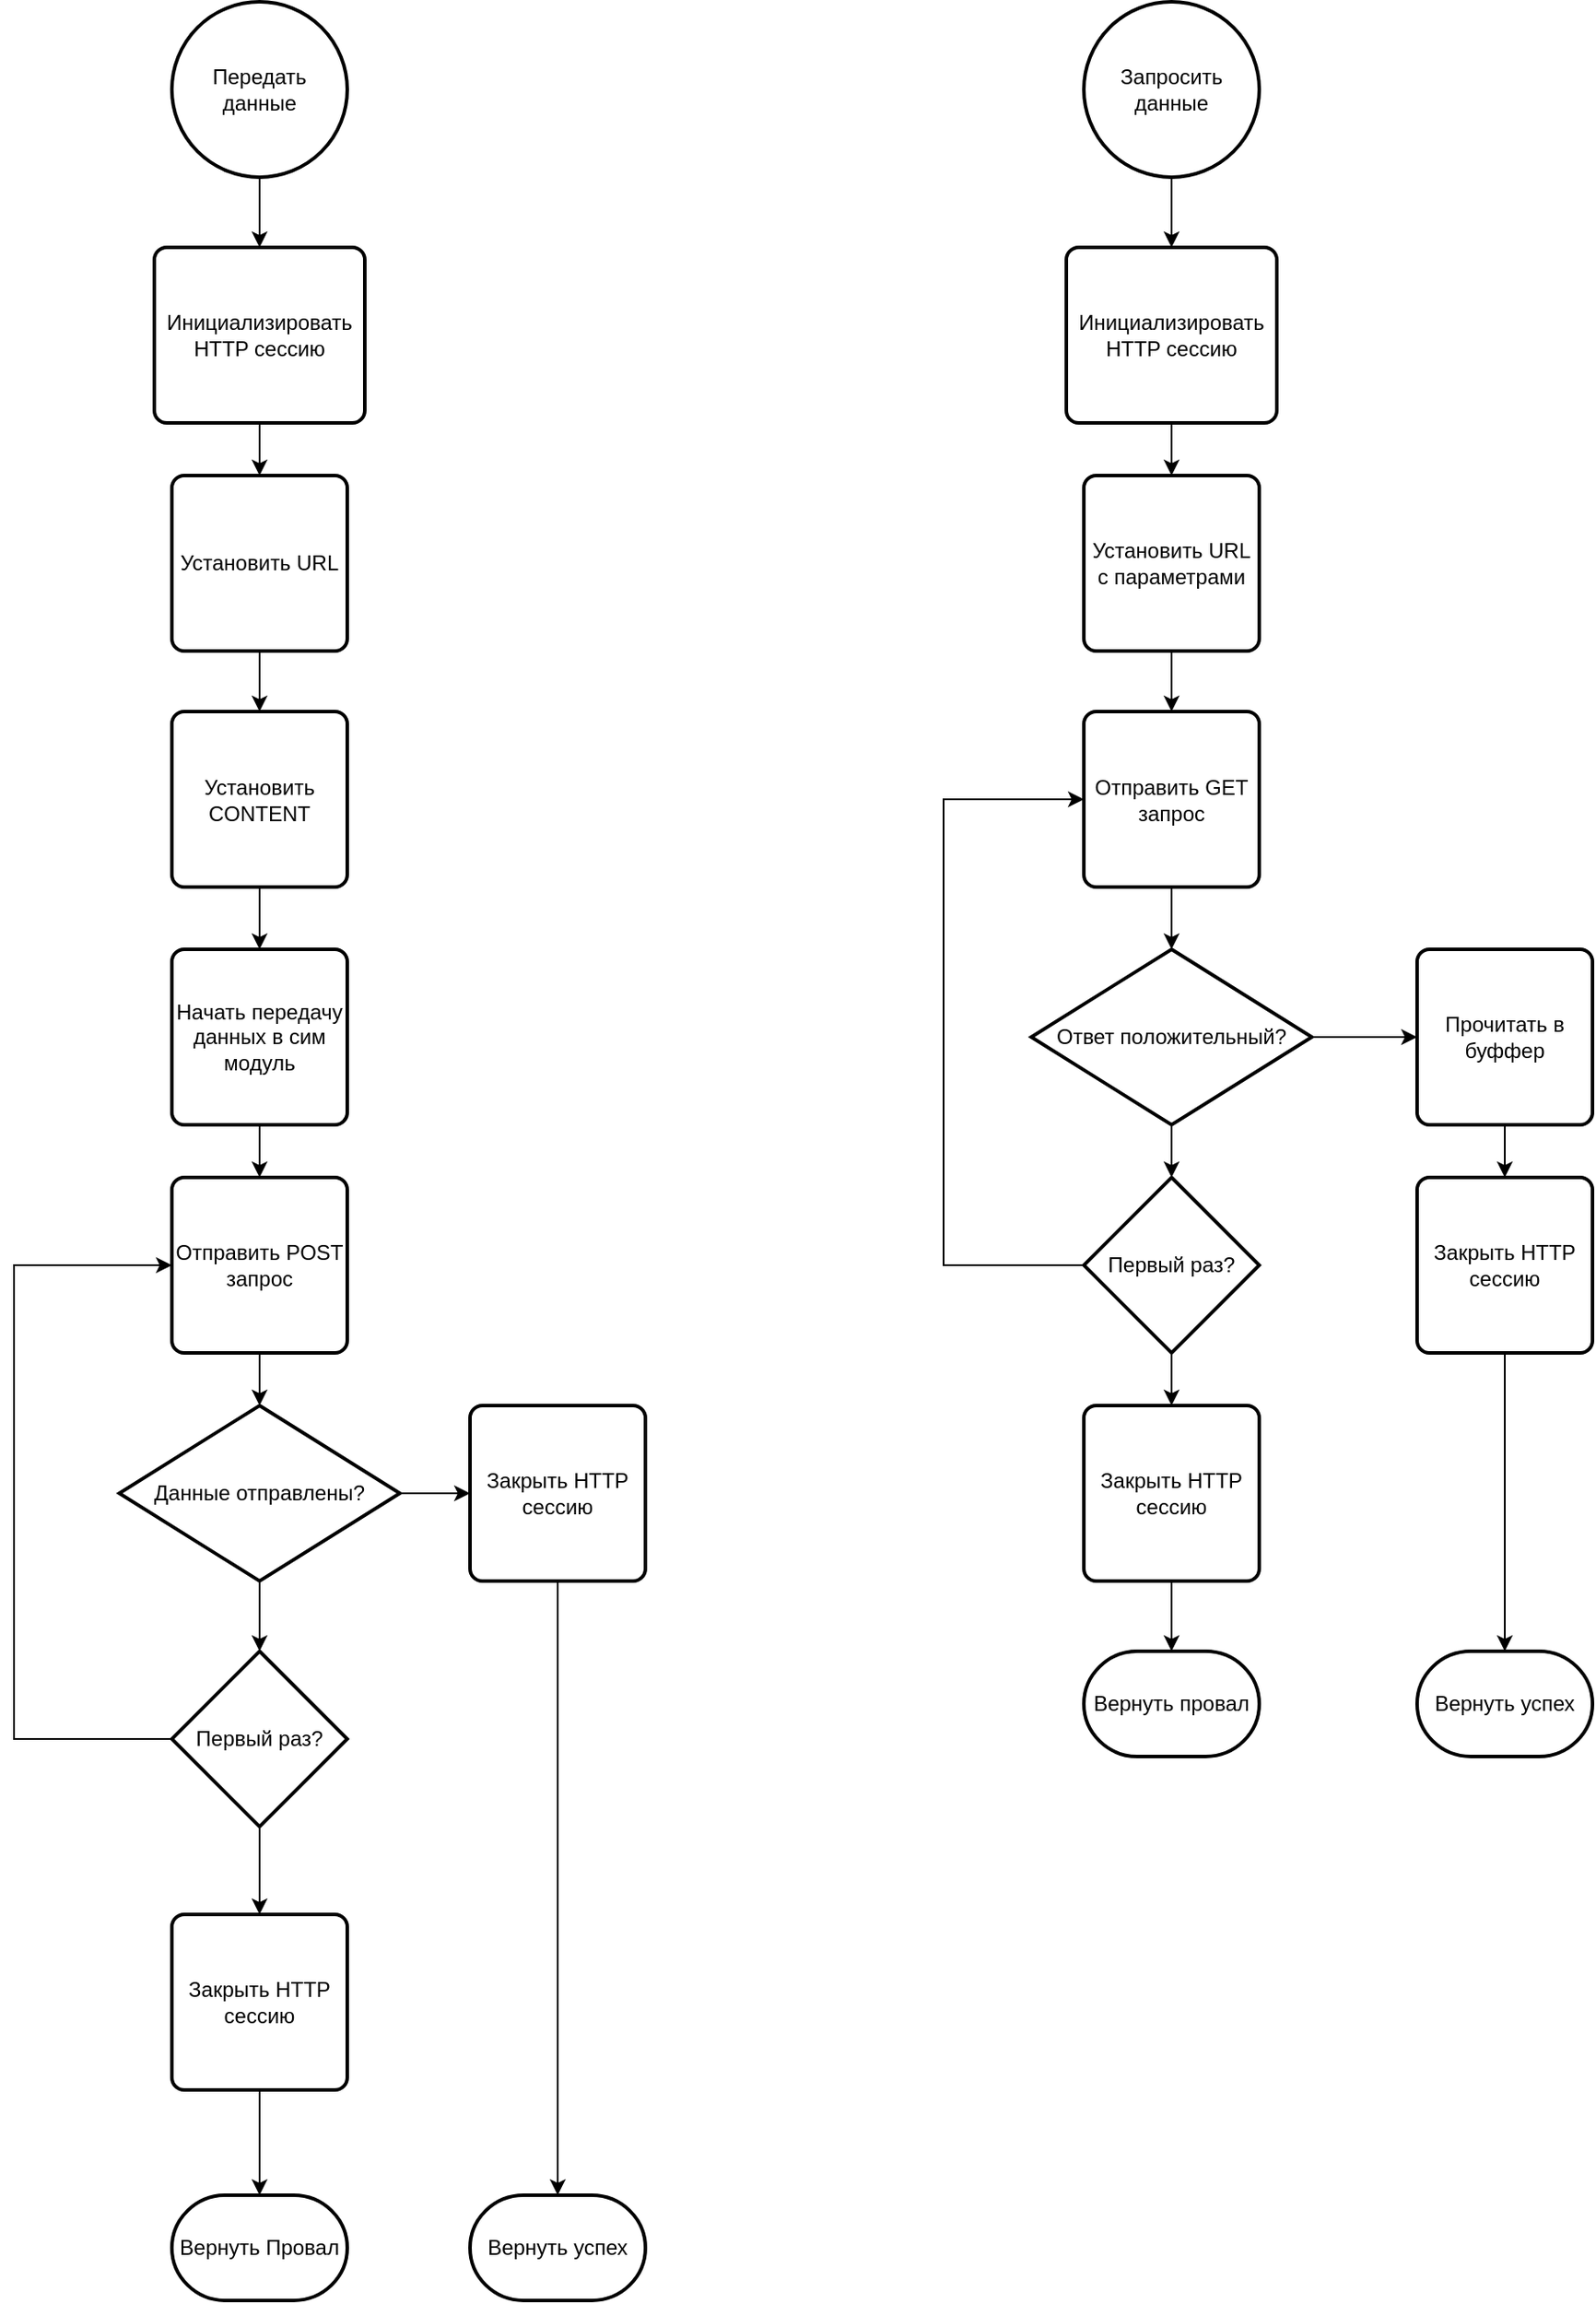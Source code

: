 <mxfile version="13.7.4"><diagram id="8McClxTmgO6xKV-j7NmU" name="Page-1"><mxGraphModel dx="1382" dy="795" grid="1" gridSize="10" guides="1" tooltips="1" connect="1" arrows="1" fold="1" page="1" pageScale="1" pageWidth="827" pageHeight="1169" math="0" shadow="0"><root><mxCell id="0"/><mxCell id="1" parent="0"/><mxCell id="XV-bRAK1SZMY_ka8T-fK-81" style="edgeStyle=orthogonalEdgeStyle;rounded=0;orthogonalLoop=1;jettySize=auto;html=1;entryX=0.5;entryY=0;entryDx=0;entryDy=0;" edge="1" parent="1" source="XV-bRAK1SZMY_ka8T-fK-62" target="XV-bRAK1SZMY_ka8T-fK-63"><mxGeometry relative="1" as="geometry"/></mxCell><mxCell id="XV-bRAK1SZMY_ka8T-fK-62" value="Передать данные" style="strokeWidth=2;html=1;shape=mxgraph.flowchart.start_2;whiteSpace=wrap;" vertex="1" parent="1"><mxGeometry x="110" y="20" width="100" height="100" as="geometry"/></mxCell><mxCell id="XV-bRAK1SZMY_ka8T-fK-80" style="edgeStyle=orthogonalEdgeStyle;rounded=0;orthogonalLoop=1;jettySize=auto;html=1;entryX=0.5;entryY=0;entryDx=0;entryDy=0;" edge="1" parent="1" source="XV-bRAK1SZMY_ka8T-fK-63" target="XV-bRAK1SZMY_ka8T-fK-64"><mxGeometry relative="1" as="geometry"/></mxCell><mxCell id="XV-bRAK1SZMY_ka8T-fK-63" value="Инициализировать HTTP сессию" style="rounded=1;whiteSpace=wrap;html=1;absoluteArcSize=1;arcSize=14;strokeWidth=2;" vertex="1" parent="1"><mxGeometry x="100" y="160" width="120" height="100" as="geometry"/></mxCell><mxCell id="XV-bRAK1SZMY_ka8T-fK-79" style="edgeStyle=orthogonalEdgeStyle;rounded=0;orthogonalLoop=1;jettySize=auto;html=1;entryX=0.5;entryY=0;entryDx=0;entryDy=0;" edge="1" parent="1" source="XV-bRAK1SZMY_ka8T-fK-64" target="XV-bRAK1SZMY_ka8T-fK-65"><mxGeometry relative="1" as="geometry"/></mxCell><mxCell id="XV-bRAK1SZMY_ka8T-fK-64" value="Установить URL" style="rounded=1;whiteSpace=wrap;html=1;absoluteArcSize=1;arcSize=14;strokeWidth=2;" vertex="1" parent="1"><mxGeometry x="110" y="290" width="100" height="100" as="geometry"/></mxCell><mxCell id="XV-bRAK1SZMY_ka8T-fK-78" style="edgeStyle=orthogonalEdgeStyle;rounded=0;orthogonalLoop=1;jettySize=auto;html=1;entryX=0.5;entryY=0;entryDx=0;entryDy=0;" edge="1" parent="1" source="XV-bRAK1SZMY_ka8T-fK-65" target="XV-bRAK1SZMY_ka8T-fK-66"><mxGeometry relative="1" as="geometry"/></mxCell><mxCell id="XV-bRAK1SZMY_ka8T-fK-65" value="Установить CONTENT" style="rounded=1;whiteSpace=wrap;html=1;absoluteArcSize=1;arcSize=14;strokeWidth=2;" vertex="1" parent="1"><mxGeometry x="110" y="424.5" width="100" height="100" as="geometry"/></mxCell><mxCell id="XV-bRAK1SZMY_ka8T-fK-77" style="edgeStyle=orthogonalEdgeStyle;rounded=0;orthogonalLoop=1;jettySize=auto;html=1;entryX=0.5;entryY=0;entryDx=0;entryDy=0;" edge="1" parent="1" source="XV-bRAK1SZMY_ka8T-fK-66" target="XV-bRAK1SZMY_ka8T-fK-67"><mxGeometry relative="1" as="geometry"/></mxCell><mxCell id="XV-bRAK1SZMY_ka8T-fK-66" value="Начать передачу данных в сим модуль" style="rounded=1;whiteSpace=wrap;html=1;absoluteArcSize=1;arcSize=14;strokeWidth=2;" vertex="1" parent="1"><mxGeometry x="110" y="560" width="100" height="100" as="geometry"/></mxCell><mxCell id="XV-bRAK1SZMY_ka8T-fK-76" style="edgeStyle=orthogonalEdgeStyle;rounded=0;orthogonalLoop=1;jettySize=auto;html=1;entryX=0.5;entryY=0;entryDx=0;entryDy=0;entryPerimeter=0;" edge="1" parent="1" source="XV-bRAK1SZMY_ka8T-fK-67" target="XV-bRAK1SZMY_ka8T-fK-68"><mxGeometry relative="1" as="geometry"/></mxCell><mxCell id="XV-bRAK1SZMY_ka8T-fK-67" value="Отправить POST запрос" style="rounded=1;whiteSpace=wrap;html=1;absoluteArcSize=1;arcSize=14;strokeWidth=2;" vertex="1" parent="1"><mxGeometry x="110" y="690" width="100" height="100" as="geometry"/></mxCell><mxCell id="XV-bRAK1SZMY_ka8T-fK-82" style="edgeStyle=orthogonalEdgeStyle;rounded=0;orthogonalLoop=1;jettySize=auto;html=1;entryX=0.5;entryY=0;entryDx=0;entryDy=0;entryPerimeter=0;" edge="1" parent="1" source="XV-bRAK1SZMY_ka8T-fK-68" target="XV-bRAK1SZMY_ka8T-fK-72"><mxGeometry relative="1" as="geometry"/></mxCell><mxCell id="XV-bRAK1SZMY_ka8T-fK-87" style="edgeStyle=orthogonalEdgeStyle;rounded=0;orthogonalLoop=1;jettySize=auto;html=1;entryX=0;entryY=0.5;entryDx=0;entryDy=0;" edge="1" parent="1" source="XV-bRAK1SZMY_ka8T-fK-68" target="XV-bRAK1SZMY_ka8T-fK-84"><mxGeometry relative="1" as="geometry"/></mxCell><mxCell id="XV-bRAK1SZMY_ka8T-fK-68" value="Данные отправлены?" style="strokeWidth=2;html=1;shape=mxgraph.flowchart.decision;whiteSpace=wrap;" vertex="1" parent="1"><mxGeometry x="80" y="820" width="160" height="100" as="geometry"/></mxCell><mxCell id="XV-bRAK1SZMY_ka8T-fK-69" value="Вернуть успех" style="strokeWidth=2;html=1;shape=mxgraph.flowchart.terminator;whiteSpace=wrap;" vertex="1" parent="1"><mxGeometry x="280" y="1270" width="100" height="60" as="geometry"/></mxCell><mxCell id="XV-bRAK1SZMY_ka8T-fK-74" style="edgeStyle=orthogonalEdgeStyle;rounded=0;orthogonalLoop=1;jettySize=auto;html=1;entryX=0;entryY=0.5;entryDx=0;entryDy=0;exitX=0;exitY=0.5;exitDx=0;exitDy=0;exitPerimeter=0;" edge="1" parent="1" source="XV-bRAK1SZMY_ka8T-fK-72" target="XV-bRAK1SZMY_ka8T-fK-67"><mxGeometry relative="1" as="geometry"><Array as="points"><mxPoint x="20" y="1010"/><mxPoint x="20" y="740"/></Array></mxGeometry></mxCell><mxCell id="XV-bRAK1SZMY_ka8T-fK-86" style="edgeStyle=orthogonalEdgeStyle;rounded=0;orthogonalLoop=1;jettySize=auto;html=1;" edge="1" parent="1" source="XV-bRAK1SZMY_ka8T-fK-72" target="XV-bRAK1SZMY_ka8T-fK-85"><mxGeometry relative="1" as="geometry"/></mxCell><mxCell id="XV-bRAK1SZMY_ka8T-fK-72" value="Первый раз?" style="strokeWidth=2;html=1;shape=mxgraph.flowchart.decision;whiteSpace=wrap;" vertex="1" parent="1"><mxGeometry x="110" y="960" width="100" height="100" as="geometry"/></mxCell><mxCell id="XV-bRAK1SZMY_ka8T-fK-83" value="Вернуть Провал" style="strokeWidth=2;html=1;shape=mxgraph.flowchart.terminator;whiteSpace=wrap;" vertex="1" parent="1"><mxGeometry x="110" y="1270" width="100" height="60" as="geometry"/></mxCell><mxCell id="XV-bRAK1SZMY_ka8T-fK-116" style="edgeStyle=orthogonalEdgeStyle;rounded=0;orthogonalLoop=1;jettySize=auto;html=1;" edge="1" parent="1" source="XV-bRAK1SZMY_ka8T-fK-84" target="XV-bRAK1SZMY_ka8T-fK-69"><mxGeometry relative="1" as="geometry"/></mxCell><mxCell id="XV-bRAK1SZMY_ka8T-fK-84" value="&lt;span&gt;Закрыть HTTP сессию&lt;/span&gt;" style="rounded=1;whiteSpace=wrap;html=1;absoluteArcSize=1;arcSize=14;strokeWidth=2;" vertex="1" parent="1"><mxGeometry x="280" y="820" width="100" height="100" as="geometry"/></mxCell><mxCell id="XV-bRAK1SZMY_ka8T-fK-115" style="edgeStyle=orthogonalEdgeStyle;rounded=0;orthogonalLoop=1;jettySize=auto;html=1;entryX=0.5;entryY=0;entryDx=0;entryDy=0;entryPerimeter=0;" edge="1" parent="1" source="XV-bRAK1SZMY_ka8T-fK-85" target="XV-bRAK1SZMY_ka8T-fK-83"><mxGeometry relative="1" as="geometry"/></mxCell><mxCell id="XV-bRAK1SZMY_ka8T-fK-85" value="&lt;span&gt;Закрыть HTTP сессию&lt;/span&gt;" style="rounded=1;whiteSpace=wrap;html=1;absoluteArcSize=1;arcSize=14;strokeWidth=2;" vertex="1" parent="1"><mxGeometry x="110" y="1110" width="100" height="100" as="geometry"/></mxCell><mxCell id="XV-bRAK1SZMY_ka8T-fK-106" style="edgeStyle=orthogonalEdgeStyle;rounded=0;orthogonalLoop=1;jettySize=auto;html=1;exitX=0.5;exitY=1;exitDx=0;exitDy=0;exitPerimeter=0;entryX=0.5;entryY=0;entryDx=0;entryDy=0;" edge="1" parent="1" source="XV-bRAK1SZMY_ka8T-fK-90" target="XV-bRAK1SZMY_ka8T-fK-91"><mxGeometry relative="1" as="geometry"/></mxCell><mxCell id="XV-bRAK1SZMY_ka8T-fK-90" value="Запросить данные" style="strokeWidth=2;html=1;shape=mxgraph.flowchart.start_2;whiteSpace=wrap;" vertex="1" parent="1"><mxGeometry x="630" y="20" width="100" height="100" as="geometry"/></mxCell><mxCell id="XV-bRAK1SZMY_ka8T-fK-107" style="edgeStyle=orthogonalEdgeStyle;rounded=0;orthogonalLoop=1;jettySize=auto;html=1;entryX=0.5;entryY=0;entryDx=0;entryDy=0;" edge="1" parent="1" source="XV-bRAK1SZMY_ka8T-fK-91" target="XV-bRAK1SZMY_ka8T-fK-92"><mxGeometry relative="1" as="geometry"/></mxCell><mxCell id="XV-bRAK1SZMY_ka8T-fK-91" value="Инициализировать HTTP сессию" style="rounded=1;whiteSpace=wrap;html=1;absoluteArcSize=1;arcSize=14;strokeWidth=2;" vertex="1" parent="1"><mxGeometry x="620" y="160" width="120" height="100" as="geometry"/></mxCell><mxCell id="XV-bRAK1SZMY_ka8T-fK-108" style="edgeStyle=orthogonalEdgeStyle;rounded=0;orthogonalLoop=1;jettySize=auto;html=1;entryX=0.5;entryY=0;entryDx=0;entryDy=0;" edge="1" parent="1" source="XV-bRAK1SZMY_ka8T-fK-92" target="XV-bRAK1SZMY_ka8T-fK-93"><mxGeometry relative="1" as="geometry"/></mxCell><mxCell id="XV-bRAK1SZMY_ka8T-fK-92" value="Установить URL&lt;br&gt;с параметрами" style="rounded=1;whiteSpace=wrap;html=1;absoluteArcSize=1;arcSize=14;strokeWidth=2;" vertex="1" parent="1"><mxGeometry x="630" y="290" width="100" height="100" as="geometry"/></mxCell><mxCell id="XV-bRAK1SZMY_ka8T-fK-104" style="edgeStyle=orthogonalEdgeStyle;rounded=0;orthogonalLoop=1;jettySize=auto;html=1;entryX=0.5;entryY=0;entryDx=0;entryDy=0;entryPerimeter=0;" edge="1" parent="1" source="XV-bRAK1SZMY_ka8T-fK-93" target="XV-bRAK1SZMY_ka8T-fK-94"><mxGeometry relative="1" as="geometry"/></mxCell><mxCell id="XV-bRAK1SZMY_ka8T-fK-93" value="Отправить GET запрос" style="rounded=1;whiteSpace=wrap;html=1;absoluteArcSize=1;arcSize=14;strokeWidth=2;" vertex="1" parent="1"><mxGeometry x="630" y="424.5" width="100" height="100" as="geometry"/></mxCell><mxCell id="XV-bRAK1SZMY_ka8T-fK-102" style="edgeStyle=orthogonalEdgeStyle;rounded=0;orthogonalLoop=1;jettySize=auto;html=1;entryX=0;entryY=0.5;entryDx=0;entryDy=0;" edge="1" parent="1" source="XV-bRAK1SZMY_ka8T-fK-94" target="XV-bRAK1SZMY_ka8T-fK-95"><mxGeometry relative="1" as="geometry"/></mxCell><mxCell id="XV-bRAK1SZMY_ka8T-fK-103" style="edgeStyle=orthogonalEdgeStyle;rounded=0;orthogonalLoop=1;jettySize=auto;html=1;entryX=0.5;entryY=0;entryDx=0;entryDy=0;entryPerimeter=0;" edge="1" parent="1" source="XV-bRAK1SZMY_ka8T-fK-94" target="XV-bRAK1SZMY_ka8T-fK-97"><mxGeometry relative="1" as="geometry"/></mxCell><mxCell id="XV-bRAK1SZMY_ka8T-fK-94" value="Ответ положительный?" style="strokeWidth=2;html=1;shape=mxgraph.flowchart.decision;whiteSpace=wrap;" vertex="1" parent="1"><mxGeometry x="600" y="560" width="160" height="100" as="geometry"/></mxCell><mxCell id="XV-bRAK1SZMY_ka8T-fK-113" style="edgeStyle=orthogonalEdgeStyle;rounded=0;orthogonalLoop=1;jettySize=auto;html=1;entryX=0.5;entryY=0;entryDx=0;entryDy=0;" edge="1" parent="1" source="XV-bRAK1SZMY_ka8T-fK-95" target="XV-bRAK1SZMY_ka8T-fK-112"><mxGeometry relative="1" as="geometry"/></mxCell><mxCell id="XV-bRAK1SZMY_ka8T-fK-95" value="Прочитать в буффер" style="rounded=1;whiteSpace=wrap;html=1;absoluteArcSize=1;arcSize=14;strokeWidth=2;" vertex="1" parent="1"><mxGeometry x="820" y="560" width="100" height="100" as="geometry"/></mxCell><mxCell id="XV-bRAK1SZMY_ka8T-fK-96" value="Вернуть успех" style="strokeWidth=2;html=1;shape=mxgraph.flowchart.terminator;whiteSpace=wrap;" vertex="1" parent="1"><mxGeometry x="820" y="960" width="100" height="60" as="geometry"/></mxCell><mxCell id="XV-bRAK1SZMY_ka8T-fK-98" style="edgeStyle=orthogonalEdgeStyle;rounded=0;orthogonalLoop=1;jettySize=auto;html=1;entryX=0;entryY=0.5;entryDx=0;entryDy=0;" edge="1" parent="1" source="XV-bRAK1SZMY_ka8T-fK-97" target="XV-bRAK1SZMY_ka8T-fK-93"><mxGeometry relative="1" as="geometry"><mxPoint x="560" y="480" as="targetPoint"/><Array as="points"><mxPoint x="550" y="740"/><mxPoint x="550" y="475"/></Array></mxGeometry></mxCell><mxCell id="XV-bRAK1SZMY_ka8T-fK-110" style="edgeStyle=orthogonalEdgeStyle;rounded=0;orthogonalLoop=1;jettySize=auto;html=1;entryX=0.5;entryY=0;entryDx=0;entryDy=0;" edge="1" parent="1" source="XV-bRAK1SZMY_ka8T-fK-97" target="XV-bRAK1SZMY_ka8T-fK-109"><mxGeometry relative="1" as="geometry"/></mxCell><mxCell id="XV-bRAK1SZMY_ka8T-fK-97" value="Первый раз?" style="strokeWidth=2;html=1;shape=mxgraph.flowchart.decision;whiteSpace=wrap;" vertex="1" parent="1"><mxGeometry x="630" y="690" width="100" height="100" as="geometry"/></mxCell><mxCell id="XV-bRAK1SZMY_ka8T-fK-100" value="Вернуть провал" style="strokeWidth=2;html=1;shape=mxgraph.flowchart.terminator;whiteSpace=wrap;" vertex="1" parent="1"><mxGeometry x="630" y="960" width="100" height="60" as="geometry"/></mxCell><mxCell id="XV-bRAK1SZMY_ka8T-fK-111" style="edgeStyle=orthogonalEdgeStyle;rounded=0;orthogonalLoop=1;jettySize=auto;html=1;entryX=0.5;entryY=0;entryDx=0;entryDy=0;entryPerimeter=0;" edge="1" parent="1" source="XV-bRAK1SZMY_ka8T-fK-109" target="XV-bRAK1SZMY_ka8T-fK-100"><mxGeometry relative="1" as="geometry"/></mxCell><mxCell id="XV-bRAK1SZMY_ka8T-fK-109" value="Закрыть HTTP сессию" style="rounded=1;whiteSpace=wrap;html=1;absoluteArcSize=1;arcSize=14;strokeWidth=2;" vertex="1" parent="1"><mxGeometry x="630" y="820" width="100" height="100" as="geometry"/></mxCell><mxCell id="XV-bRAK1SZMY_ka8T-fK-114" style="edgeStyle=orthogonalEdgeStyle;rounded=0;orthogonalLoop=1;jettySize=auto;html=1;entryX=0.5;entryY=0;entryDx=0;entryDy=0;entryPerimeter=0;" edge="1" parent="1" source="XV-bRAK1SZMY_ka8T-fK-112" target="XV-bRAK1SZMY_ka8T-fK-96"><mxGeometry relative="1" as="geometry"/></mxCell><mxCell id="XV-bRAK1SZMY_ka8T-fK-112" value="Закрыть HTTP сессию" style="rounded=1;whiteSpace=wrap;html=1;absoluteArcSize=1;arcSize=14;strokeWidth=2;" vertex="1" parent="1"><mxGeometry x="820" y="690" width="100" height="100" as="geometry"/></mxCell></root></mxGraphModel></diagram></mxfile>